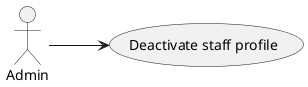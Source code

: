 ﻿@startuml
left to right direction

actor "Admin" as user
usecase "Deactivate staff profile" as goal

user --> goal

@enduml